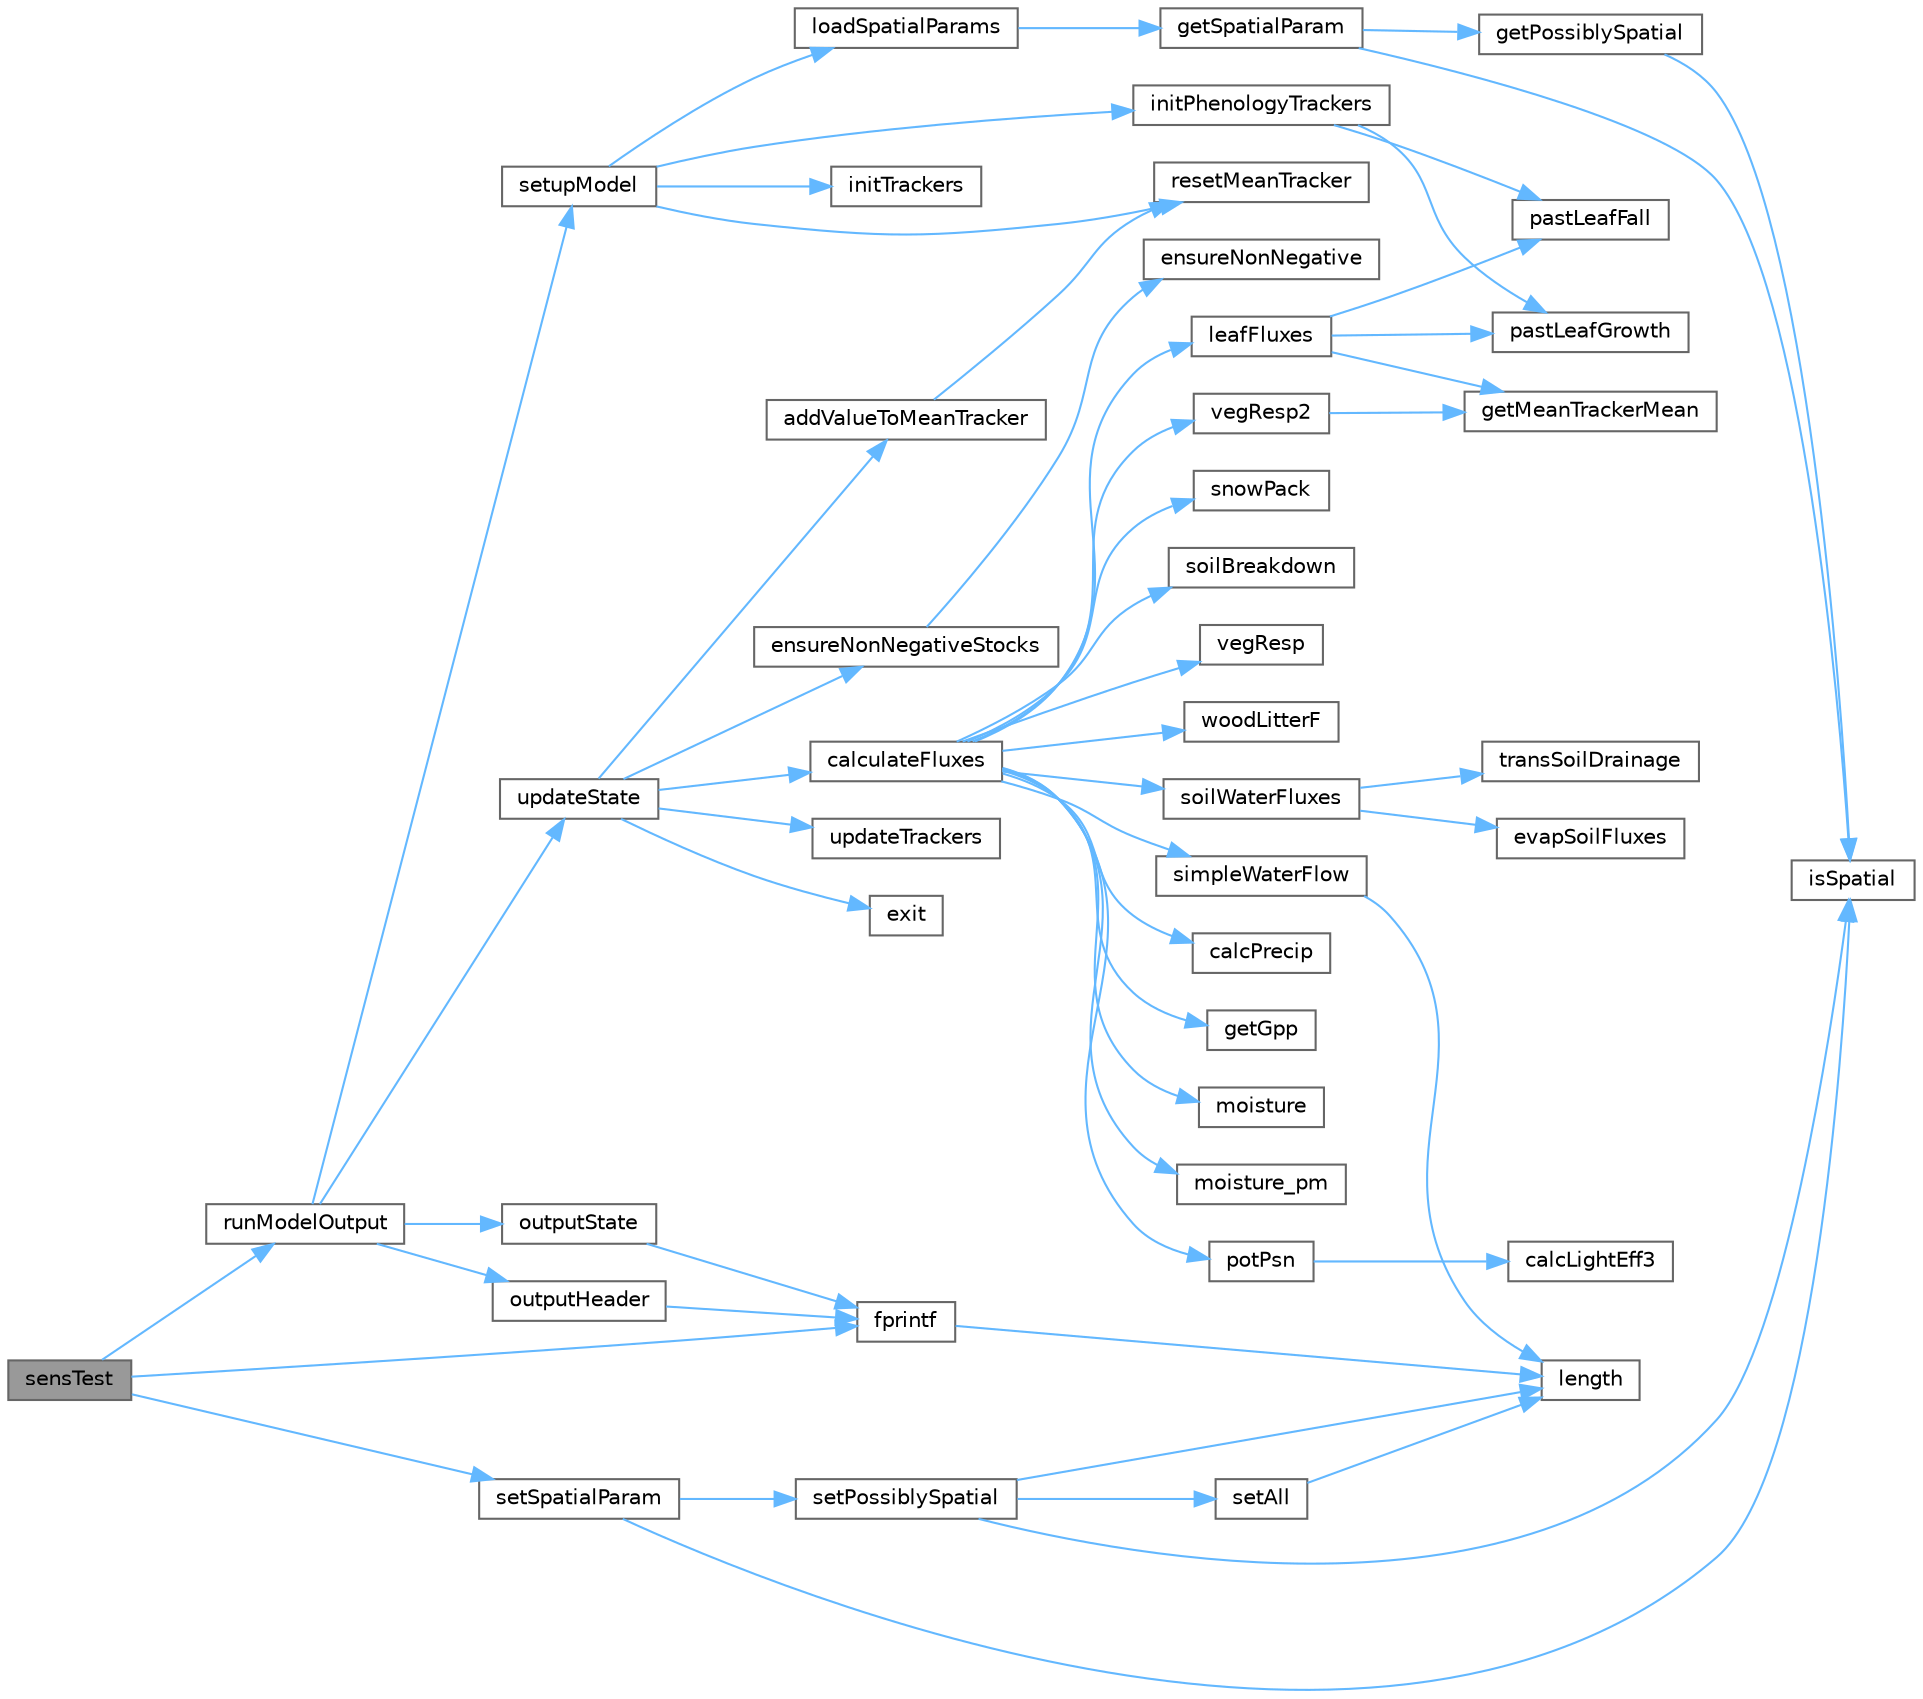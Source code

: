 digraph "sensTest"
{
 // LATEX_PDF_SIZE
  bgcolor="transparent";
  edge [fontname=Helvetica,fontsize=10,labelfontname=Helvetica,labelfontsize=10];
  node [fontname=Helvetica,fontsize=10,shape=box,height=0.2,width=0.4];
  rankdir="LR";
  Node1 [id="Node000001",label="sensTest",height=0.2,width=0.4,color="gray40", fillcolor="grey60", style="filled", fontcolor="black",tooltip=" "];
  Node1 -> Node2 [id="edge55_Node000001_Node000002",color="steelblue1",style="solid",tooltip=" "];
  Node2 [id="Node000002",label="fprintf",height=0.2,width=0.4,color="grey40", fillcolor="white", style="filled",URL="$db/d38/splitdata_8m.html#a1b55763cc205d6b6f157eefb24e20e4c",tooltip=" "];
  Node2 -> Node3 [id="edge56_Node000002_Node000003",color="steelblue1",style="solid",tooltip=" "];
  Node3 [id="Node000003",label="length",height=0.2,width=0.4,color="grey40", fillcolor="white", style="filled",URL="$d9/dce/daylen_8m.html#a86e0024c249e4a09333409ec56451e1e",tooltip=" "];
  Node1 -> Node4 [id="edge57_Node000001_Node000004",color="steelblue1",style="solid",tooltip=" "];
  Node4 [id="Node000004",label="runModelOutput",height=0.2,width=0.4,color="grey40", fillcolor="white", style="filled",URL="$d3/d1c/sipnetv_oct2006_8c.html#acf0244732d4eadad6cd97f0ee7e61fbe",tooltip=" "];
  Node4 -> Node5 [id="edge58_Node000004_Node000005",color="steelblue1",style="solid",tooltip=" "];
  Node5 [id="Node000005",label="outputHeader",height=0.2,width=0.4,color="grey40", fillcolor="white", style="filled",URL="$d3/d1c/sipnetv_oct2006_8c.html#afe7a3ea0ba3ae1f21f777e75be954d88",tooltip=" "];
  Node5 -> Node2 [id="edge59_Node000005_Node000002",color="steelblue1",style="solid",tooltip=" "];
  Node4 -> Node6 [id="edge60_Node000004_Node000006",color="steelblue1",style="solid",tooltip=" "];
  Node6 [id="Node000006",label="outputState",height=0.2,width=0.4,color="grey40", fillcolor="white", style="filled",URL="$d3/d1c/sipnetv_oct2006_8c.html#aafb7702a7e224d9e8402df7a2ca700b3",tooltip=" "];
  Node6 -> Node2 [id="edge61_Node000006_Node000002",color="steelblue1",style="solid",tooltip=" "];
  Node4 -> Node7 [id="edge62_Node000004_Node000007",color="steelblue1",style="solid",tooltip=" "];
  Node7 [id="Node000007",label="setupModel",height=0.2,width=0.4,color="grey40", fillcolor="white", style="filled",URL="$d3/d1c/sipnetv_oct2006_8c.html#a0efad227d8e097ade293ef92ec87b26e",tooltip=" "];
  Node7 -> Node8 [id="edge63_Node000007_Node000008",color="steelblue1",style="solid",tooltip=" "];
  Node8 [id="Node000008",label="initPhenologyTrackers",height=0.2,width=0.4,color="grey40", fillcolor="white", style="filled",URL="$d3/d1c/sipnetv_oct2006_8c.html#a5c7993de818df1e23101f7b5c7ae79b7",tooltip=" "];
  Node8 -> Node9 [id="edge64_Node000008_Node000009",color="steelblue1",style="solid",tooltip=" "];
  Node9 [id="Node000009",label="pastLeafFall",height=0.2,width=0.4,color="grey40", fillcolor="white", style="filled",URL="$d3/d1c/sipnetv_oct2006_8c.html#a9d42469c8cdb3e676e1958c57da19547",tooltip=" "];
  Node8 -> Node10 [id="edge65_Node000008_Node000010",color="steelblue1",style="solid",tooltip=" "];
  Node10 [id="Node000010",label="pastLeafGrowth",height=0.2,width=0.4,color="grey40", fillcolor="white", style="filled",URL="$d3/d1c/sipnetv_oct2006_8c.html#a629ee475c747e21157b6d448454d1647",tooltip=" "];
  Node7 -> Node11 [id="edge66_Node000007_Node000011",color="steelblue1",style="solid",tooltip=" "];
  Node11 [id="Node000011",label="initTrackers",height=0.2,width=0.4,color="grey40", fillcolor="white", style="filled",URL="$d3/d1c/sipnetv_oct2006_8c.html#af9cf81e2509a32497ab85f75e1edcf9e",tooltip=" "];
  Node7 -> Node12 [id="edge67_Node000007_Node000012",color="steelblue1",style="solid",tooltip=" "];
  Node12 [id="Node000012",label="loadSpatialParams",height=0.2,width=0.4,color="grey40", fillcolor="white", style="filled",URL="$d7/dd8/_s_i_p_n_e_topts_in_2spatial_params_8c.html#ad416c787f51b053e50264b97cc56f425",tooltip=" "];
  Node12 -> Node13 [id="edge68_Node000012_Node000013",color="steelblue1",style="solid",tooltip=" "];
  Node13 [id="Node000013",label="getSpatialParam",height=0.2,width=0.4,color="grey40", fillcolor="white", style="filled",URL="$d7/dd8/_s_i_p_n_e_topts_in_2spatial_params_8c.html#ac941eee725b3734909015835a7cad499",tooltip=" "];
  Node13 -> Node14 [id="edge69_Node000013_Node000014",color="steelblue1",style="solid",tooltip=" "];
  Node14 [id="Node000014",label="getPossiblySpatial",height=0.2,width=0.4,color="grey40", fillcolor="white", style="filled",URL="$d7/dd8/_s_i_p_n_e_topts_in_2spatial_params_8c.html#ace067e115166bd724ba5081dbf1f6f27",tooltip=" "];
  Node14 -> Node15 [id="edge70_Node000014_Node000015",color="steelblue1",style="solid",tooltip=" "];
  Node15 [id="Node000015",label="isSpatial",height=0.2,width=0.4,color="grey40", fillcolor="white", style="filled",URL="$d7/dd8/_s_i_p_n_e_topts_in_2spatial_params_8c.html#ae99fa2266ffe4ed506690f3cf382e26e",tooltip=" "];
  Node13 -> Node15 [id="edge71_Node000013_Node000015",color="steelblue1",style="solid",tooltip=" "];
  Node7 -> Node16 [id="edge72_Node000007_Node000016",color="steelblue1",style="solid",tooltip=" "];
  Node16 [id="Node000016",label="resetMeanTracker",height=0.2,width=0.4,color="grey40", fillcolor="white", style="filled",URL="$d5/d1f/runmean_8c.html#aafa097eaf82986761f1920d2a1ed2457",tooltip=" "];
  Node4 -> Node17 [id="edge73_Node000004_Node000017",color="steelblue1",style="solid",tooltip=" "];
  Node17 [id="Node000017",label="updateState",height=0.2,width=0.4,color="grey40", fillcolor="white", style="filled",URL="$d3/d1c/sipnetv_oct2006_8c.html#aa5dabf4a89c5e3410a829e6a3d042c1f",tooltip=" "];
  Node17 -> Node18 [id="edge74_Node000017_Node000018",color="steelblue1",style="solid",tooltip=" "];
  Node18 [id="Node000018",label="addValueToMeanTracker",height=0.2,width=0.4,color="grey40", fillcolor="white", style="filled",URL="$d5/d1f/runmean_8c.html#a3b3e682c43d0a347c6eaf7de4cb68a16",tooltip=" "];
  Node18 -> Node16 [id="edge75_Node000018_Node000016",color="steelblue1",style="solid",tooltip=" "];
  Node17 -> Node19 [id="edge76_Node000017_Node000019",color="steelblue1",style="solid",tooltip=" "];
  Node19 [id="Node000019",label="calculateFluxes",height=0.2,width=0.4,color="grey40", fillcolor="white", style="filled",URL="$d3/d1c/sipnetv_oct2006_8c.html#a8938f698e8ab7e67b5793587b3030f09",tooltip=" "];
  Node19 -> Node20 [id="edge77_Node000019_Node000020",color="steelblue1",style="solid",tooltip=" "];
  Node20 [id="Node000020",label="calcPrecip",height=0.2,width=0.4,color="grey40", fillcolor="white", style="filled",URL="$d3/d1c/sipnetv_oct2006_8c.html#a74d1f0563b41ce09b39c84d512f660f3",tooltip=" "];
  Node19 -> Node21 [id="edge78_Node000019_Node000021",color="steelblue1",style="solid",tooltip=" "];
  Node21 [id="Node000021",label="getGpp",height=0.2,width=0.4,color="grey40", fillcolor="white", style="filled",URL="$d3/d1c/sipnetv_oct2006_8c.html#a8c2f0ba72fdaae9e3836745acd5fc7eb",tooltip=" "];
  Node19 -> Node22 [id="edge79_Node000019_Node000022",color="steelblue1",style="solid",tooltip=" "];
  Node22 [id="Node000022",label="leafFluxes",height=0.2,width=0.4,color="grey40", fillcolor="white", style="filled",URL="$d3/d1c/sipnetv_oct2006_8c.html#a3141adc9db6e20c6bdb1a11f7d779d1b",tooltip=" "];
  Node22 -> Node23 [id="edge80_Node000022_Node000023",color="steelblue1",style="solid",tooltip=" "];
  Node23 [id="Node000023",label="getMeanTrackerMean",height=0.2,width=0.4,color="grey40", fillcolor="white", style="filled",URL="$d5/d1f/runmean_8c.html#aee80c094e5cc8830c70fd93fa14bb102",tooltip=" "];
  Node22 -> Node9 [id="edge81_Node000022_Node000009",color="steelblue1",style="solid",tooltip=" "];
  Node22 -> Node10 [id="edge82_Node000022_Node000010",color="steelblue1",style="solid",tooltip=" "];
  Node19 -> Node24 [id="edge83_Node000019_Node000024",color="steelblue1",style="solid",tooltip=" "];
  Node24 [id="Node000024",label="moisture",height=0.2,width=0.4,color="grey40", fillcolor="white", style="filled",URL="$d3/d1c/sipnetv_oct2006_8c.html#ae1cde3b069d0958828a9739fd94755db",tooltip=" "];
  Node19 -> Node25 [id="edge84_Node000019_Node000025",color="steelblue1",style="solid",tooltip=" "];
  Node25 [id="Node000025",label="moisture_pm",height=0.2,width=0.4,color="grey40", fillcolor="white", style="filled",URL="$d3/d1c/sipnetv_oct2006_8c.html#af660487faf0711964c061ed1cac6005f",tooltip=" "];
  Node19 -> Node26 [id="edge85_Node000019_Node000026",color="steelblue1",style="solid",tooltip=" "];
  Node26 [id="Node000026",label="potPsn",height=0.2,width=0.4,color="grey40", fillcolor="white", style="filled",URL="$d3/d1c/sipnetv_oct2006_8c.html#a23a1722243c28c71c4f684cf6534fb9f",tooltip=" "];
  Node26 -> Node27 [id="edge86_Node000026_Node000027",color="steelblue1",style="solid",tooltip=" "];
  Node27 [id="Node000027",label="calcLightEff3",height=0.2,width=0.4,color="grey40", fillcolor="white", style="filled",URL="$d3/d1c/sipnetv_oct2006_8c.html#a534e01f1f469ee1b8bcccb84dea2e017",tooltip=" "];
  Node19 -> Node28 [id="edge87_Node000019_Node000028",color="steelblue1",style="solid",tooltip=" "];
  Node28 [id="Node000028",label="simpleWaterFlow",height=0.2,width=0.4,color="grey40", fillcolor="white", style="filled",URL="$d3/d1c/sipnetv_oct2006_8c.html#a8760c2d181a729bf56e8372445b33aab",tooltip=" "];
  Node28 -> Node3 [id="edge88_Node000028_Node000003",color="steelblue1",style="solid",tooltip=" "];
  Node19 -> Node29 [id="edge89_Node000019_Node000029",color="steelblue1",style="solid",tooltip=" "];
  Node29 [id="Node000029",label="snowPack",height=0.2,width=0.4,color="grey40", fillcolor="white", style="filled",URL="$d3/d1c/sipnetv_oct2006_8c.html#a316ac45bcdc2d3372761d43e597874ab",tooltip=" "];
  Node19 -> Node30 [id="edge90_Node000019_Node000030",color="steelblue1",style="solid",tooltip=" "];
  Node30 [id="Node000030",label="soilBreakdown",height=0.2,width=0.4,color="grey40", fillcolor="white", style="filled",URL="$d3/d1c/sipnetv_oct2006_8c.html#a6b82287932679ebd632dd4c7baaf6f7e",tooltip=" "];
  Node19 -> Node31 [id="edge91_Node000019_Node000031",color="steelblue1",style="solid",tooltip=" "];
  Node31 [id="Node000031",label="soilWaterFluxes",height=0.2,width=0.4,color="grey40", fillcolor="white", style="filled",URL="$d3/d1c/sipnetv_oct2006_8c.html#a397c7c05612189c254b1186783c77676",tooltip=" "];
  Node31 -> Node32 [id="edge92_Node000031_Node000032",color="steelblue1",style="solid",tooltip=" "];
  Node32 [id="Node000032",label="evapSoilFluxes",height=0.2,width=0.4,color="grey40", fillcolor="white", style="filled",URL="$d3/d1c/sipnetv_oct2006_8c.html#a77c5d30cbb6d679e52a99eff1f712641",tooltip=" "];
  Node31 -> Node33 [id="edge93_Node000031_Node000033",color="steelblue1",style="solid",tooltip=" "];
  Node33 [id="Node000033",label="transSoilDrainage",height=0.2,width=0.4,color="grey40", fillcolor="white", style="filled",URL="$d3/d1c/sipnetv_oct2006_8c.html#ae0e1d9ee4d9eb24f862611ec4a89e797",tooltip=" "];
  Node19 -> Node34 [id="edge94_Node000019_Node000034",color="steelblue1",style="solid",tooltip=" "];
  Node34 [id="Node000034",label="vegResp",height=0.2,width=0.4,color="grey40", fillcolor="white", style="filled",URL="$d3/d1c/sipnetv_oct2006_8c.html#a2d6b40f90dd338910f832524445b6c52",tooltip=" "];
  Node19 -> Node35 [id="edge95_Node000019_Node000035",color="steelblue1",style="solid",tooltip=" "];
  Node35 [id="Node000035",label="vegResp2",height=0.2,width=0.4,color="grey40", fillcolor="white", style="filled",URL="$d3/d1c/sipnetv_oct2006_8c.html#a750b724612dc74c3876dff1a08c05793",tooltip=" "];
  Node35 -> Node23 [id="edge96_Node000035_Node000023",color="steelblue1",style="solid",tooltip=" "];
  Node19 -> Node36 [id="edge97_Node000019_Node000036",color="steelblue1",style="solid",tooltip=" "];
  Node36 [id="Node000036",label="woodLitterF",height=0.2,width=0.4,color="grey40", fillcolor="white", style="filled",URL="$d3/d1c/sipnetv_oct2006_8c.html#a4fa75755604d209a86f737ba875af952",tooltip=" "];
  Node17 -> Node37 [id="edge98_Node000017_Node000037",color="steelblue1",style="solid",tooltip=" "];
  Node37 [id="Node000037",label="ensureNonNegativeStocks",height=0.2,width=0.4,color="grey40", fillcolor="white", style="filled",URL="$d3/d1c/sipnetv_oct2006_8c.html#a4b4f01208ed83dd71fd4de4193024692",tooltip=" "];
  Node37 -> Node38 [id="edge99_Node000037_Node000038",color="steelblue1",style="solid",tooltip=" "];
  Node38 [id="Node000038",label="ensureNonNegative",height=0.2,width=0.4,color="grey40", fillcolor="white", style="filled",URL="$d3/d1c/sipnetv_oct2006_8c.html#ac9b31a3b89b0fd8bcca50ded6c094e14",tooltip=" "];
  Node17 -> Node39 [id="edge100_Node000017_Node000039",color="steelblue1",style="solid",tooltip=" "];
  Node39 [id="Node000039",label="exit",height=0.2,width=0.4,color="grey40", fillcolor="white", style="filled",URL="$da/d39/exit_handler_8c.html#a7b17e5913b7dff48eec9ba3976ccfd3c",tooltip=" "];
  Node17 -> Node40 [id="edge101_Node000017_Node000040",color="steelblue1",style="solid",tooltip=" "];
  Node40 [id="Node000040",label="updateTrackers",height=0.2,width=0.4,color="grey40", fillcolor="white", style="filled",URL="$d3/d1c/sipnetv_oct2006_8c.html#a8b7178c18acaf22dffc942561473d6bb",tooltip=" "];
  Node1 -> Node41 [id="edge102_Node000001_Node000041",color="steelblue1",style="solid",tooltip=" "];
  Node41 [id="Node000041",label="setSpatialParam",height=0.2,width=0.4,color="grey40", fillcolor="white", style="filled",URL="$d7/dd8/_s_i_p_n_e_topts_in_2spatial_params_8c.html#a16ba110c016f1bf915e2cb39aa044b96",tooltip=" "];
  Node41 -> Node15 [id="edge103_Node000041_Node000015",color="steelblue1",style="solid",tooltip=" "];
  Node41 -> Node42 [id="edge104_Node000041_Node000042",color="steelblue1",style="solid",tooltip=" "];
  Node42 [id="Node000042",label="setPossiblySpatial",height=0.2,width=0.4,color="grey40", fillcolor="white", style="filled",URL="$d7/dd8/_s_i_p_n_e_topts_in_2spatial_params_8c.html#a6408e0394af508aa2c48021b712a2bdd",tooltip=" "];
  Node42 -> Node15 [id="edge105_Node000042_Node000015",color="steelblue1",style="solid",tooltip=" "];
  Node42 -> Node3 [id="edge106_Node000042_Node000003",color="steelblue1",style="solid",tooltip=" "];
  Node42 -> Node43 [id="edge107_Node000042_Node000043",color="steelblue1",style="solid",tooltip=" "];
  Node43 [id="Node000043",label="setAll",height=0.2,width=0.4,color="grey40", fillcolor="white", style="filled",URL="$d7/dd8/_s_i_p_n_e_topts_in_2spatial_params_8c.html#ab81f54de2aa764b487efc4c6164859e4",tooltip=" "];
  Node43 -> Node3 [id="edge108_Node000043_Node000003",color="steelblue1",style="solid",tooltip=" "];
}
